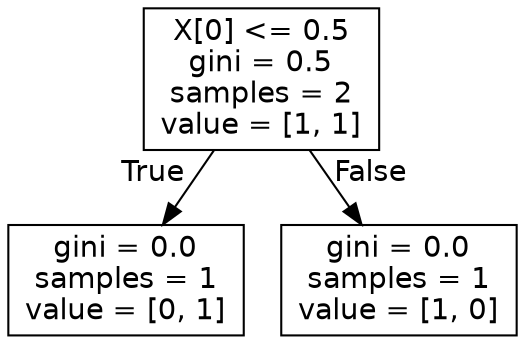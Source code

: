 digraph Tree {
node [shape=box, fontname="helvetica"] ;
edge [fontname="helvetica"] ;
0 [label="X[0] <= 0.5\ngini = 0.5\nsamples = 2\nvalue = [1, 1]"] ;
1 [label="gini = 0.0\nsamples = 1\nvalue = [0, 1]"] ;
0 -> 1 [labeldistance=2.5, labelangle=45, headlabel="True"] ;
2 [label="gini = 0.0\nsamples = 1\nvalue = [1, 0]"] ;
0 -> 2 [labeldistance=2.5, labelangle=-45, headlabel="False"] ;
}